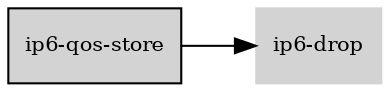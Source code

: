 digraph "ip6_qos_store_subgraph" {
  rankdir=LR;
  node [shape=box, style=filled, fontsize=10, color=lightgray, fontcolor=black, fillcolor=lightgray];
  "ip6-qos-store" [color=black, fontcolor=black, fillcolor=lightgray];
  edge [fontsize=8];
  "ip6-qos-store" -> "ip6-drop";
}
